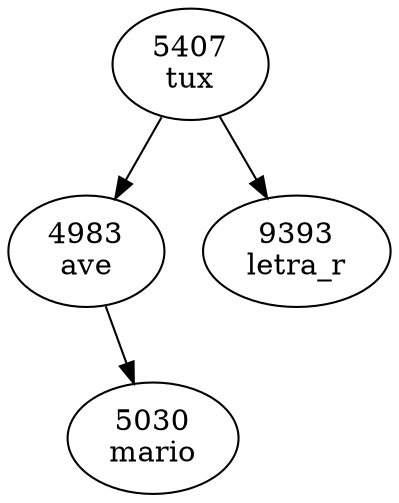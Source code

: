 digraph arbol{ "5407\ntux" ; x1 [label="",width=.1,style=invis];"5407\ntux" -> "4983\nave" ; x2 [label="",width=.1,style=invis];"4983\nave" -> x2[style=invis]; "4983\nave" -> "5030\nmario" ;{rank=same x2 -> "5030\nmario" [style=invis]}; "5407\ntux" -> "9393\nletra_r" ;{rank=same"4983\nave" -> "9393\nletra_r" [style=invis]}; }